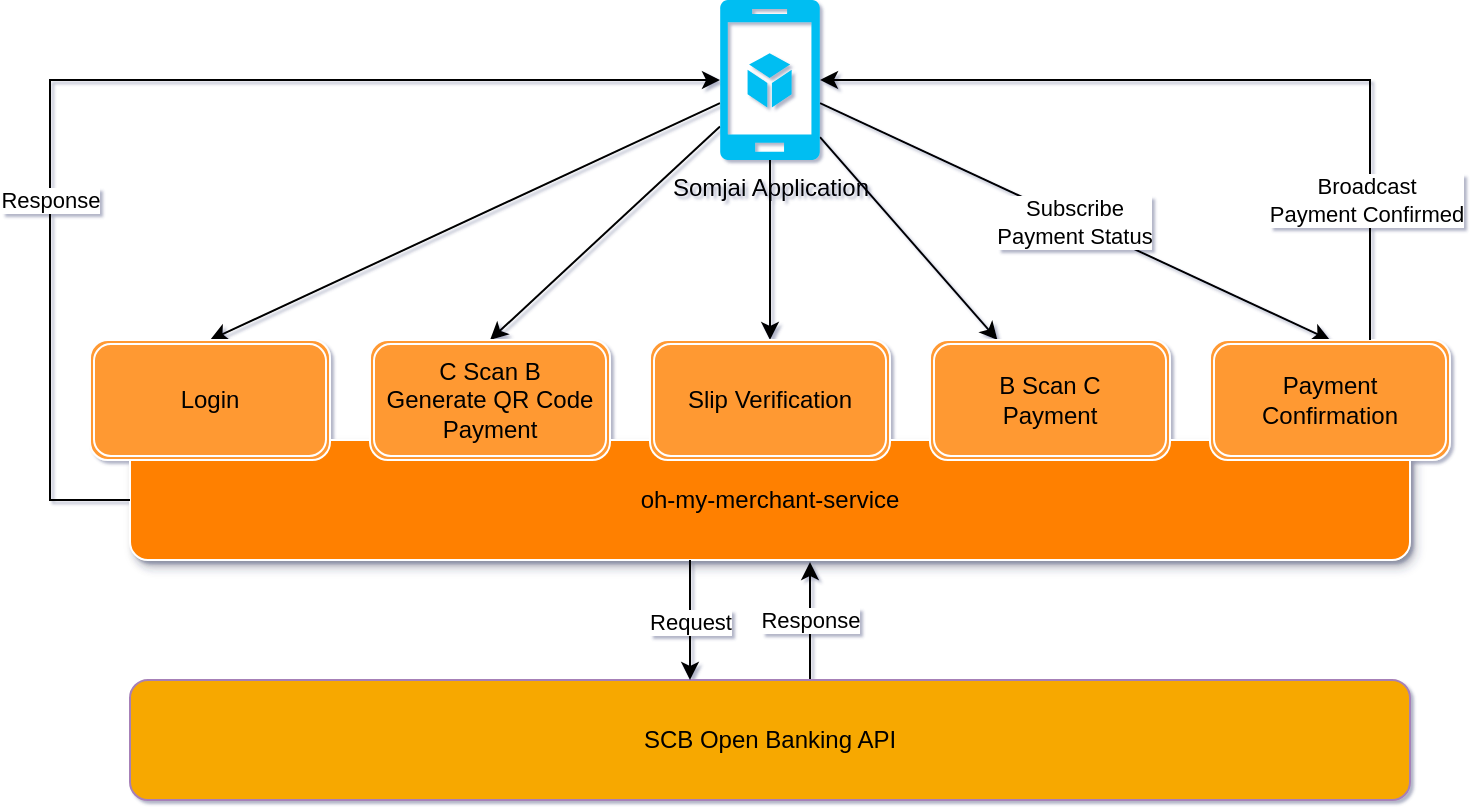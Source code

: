 <mxfile version="13.6.2" type="device"><diagram id="PIfIjaEzEuq91473oL2F" name="Page-1"><mxGraphModel dx="8640" dy="4140" grid="1" gridSize="10" guides="1" tooltips="1" connect="1" arrows="1" fold="1" page="1" pageScale="1" pageWidth="827" pageHeight="1169" math="0" shadow="1"><root><mxCell id="0"/><mxCell id="1" parent="0"/><mxCell id="5AOfghhgOtaQC6Mr6NWB-63" style="edgeStyle=orthogonalEdgeStyle;rounded=0;orthogonalLoop=1;jettySize=auto;html=1;" parent="1" source="5AOfghhgOtaQC6Mr6NWB-21" edge="1"><mxGeometry relative="1" as="geometry"><Array as="points"><mxPoint x="-380" y="381"/></Array><mxPoint x="-380" y="381" as="targetPoint"/></mxGeometry></mxCell><mxCell id="WNgR0RxIiSF5alGPkeSG-3" value="Response" style="edgeLabel;html=1;align=center;verticalAlign=middle;resizable=0;points=[];" parent="5AOfghhgOtaQC6Mr6NWB-63" vertex="1" connectable="0"><mxGeometry x="0.016" relative="1" as="geometry"><mxPoint as="offset"/></mxGeometry></mxCell><mxCell id="5AOfghhgOtaQC6Mr6NWB-21" value="SCB Open Banking API" style="rounded=1;whiteSpace=wrap;html=1;fillColor=#F7A802;strokeColor=#A680B8;" parent="1" vertex="1"><mxGeometry x="-720" y="440" width="640" height="60" as="geometry"/></mxCell><mxCell id="5AOfghhgOtaQC6Mr6NWB-51" style="rounded=0;orthogonalLoop=1;jettySize=auto;html=1;" parent="1" source="EzvvBagTnJBX6XTIiqgM-4" target="5AOfghhgOtaQC6Mr6NWB-41" edge="1"><mxGeometry relative="1" as="geometry"/></mxCell><mxCell id="5AOfghhgOtaQC6Mr6NWB-52" style="rounded=0;orthogonalLoop=1;jettySize=auto;html=1;" parent="1" source="EzvvBagTnJBX6XTIiqgM-4" target="5AOfghhgOtaQC6Mr6NWB-40" edge="1"><mxGeometry relative="1" as="geometry"/></mxCell><mxCell id="5AOfghhgOtaQC6Mr6NWB-53" style="rounded=0;orthogonalLoop=1;jettySize=auto;html=1;entryX=0.5;entryY=0;entryDx=0;entryDy=0;" parent="1" source="EzvvBagTnJBX6XTIiqgM-4" target="5AOfghhgOtaQC6Mr6NWB-39" edge="1"><mxGeometry relative="1" as="geometry"/></mxCell><mxCell id="5AOfghhgOtaQC6Mr6NWB-54" style="rounded=0;orthogonalLoop=1;jettySize=auto;html=1;entryX=0.5;entryY=0;entryDx=0;entryDy=0;" parent="1" source="EzvvBagTnJBX6XTIiqgM-4" target="5AOfghhgOtaQC6Mr6NWB-29" edge="1"><mxGeometry relative="1" as="geometry"/></mxCell><mxCell id="5AOfghhgOtaQC6Mr6NWB-55" value="Subscribe&lt;br&gt;Payment Status" style="rounded=0;orthogonalLoop=1;jettySize=auto;html=1;entryX=0.5;entryY=0;entryDx=0;entryDy=0;" parent="1" source="EzvvBagTnJBX6XTIiqgM-4" target="5AOfghhgOtaQC6Mr6NWB-50" edge="1"><mxGeometry relative="1" as="geometry"/></mxCell><mxCell id="EzvvBagTnJBX6XTIiqgM-4" value="Somjai Application" style="verticalLabelPosition=bottom;html=1;verticalAlign=top;align=center;strokeColor=none;fillColor=#00BEF2;shape=mxgraph.azure.mobile_services;pointerEvents=1;" parent="1" vertex="1"><mxGeometry x="-425" y="100" width="50" height="80" as="geometry"/></mxCell><mxCell id="5AOfghhgOtaQC6Mr6NWB-56" value="" style="group" parent="1" vertex="1" connectable="0"><mxGeometry x="-740" y="270" width="680" height="120" as="geometry"/></mxCell><mxCell id="5AOfghhgOtaQC6Mr6NWB-22" value="oh-my-merchant-service" style="rounded=1;whiteSpace=wrap;html=1;fillColor=#FF8000;shadow=1;strokeColor=#FFFFFF;" parent="5AOfghhgOtaQC6Mr6NWB-56" vertex="1"><mxGeometry x="20" y="50" width="640" height="60" as="geometry"/></mxCell><mxCell id="5AOfghhgOtaQC6Mr6NWB-29" value="&lt;span&gt;Login&lt;/span&gt;" style="shape=ext;double=1;rounded=1;whiteSpace=wrap;html=1;shadow=0;strokeColor=#FFFFFF;fillColor=#FF9933;" parent="5AOfghhgOtaQC6Mr6NWB-56" vertex="1"><mxGeometry width="120" height="60" as="geometry"/></mxCell><mxCell id="5AOfghhgOtaQC6Mr6NWB-39" value="C Scan B&lt;br&gt;Generate QR Code&lt;br&gt;Payment" style="shape=ext;double=1;rounded=1;whiteSpace=wrap;html=1;shadow=0;strokeColor=#FFFFFF;fillColor=#FF9933;" parent="5AOfghhgOtaQC6Mr6NWB-56" vertex="1"><mxGeometry x="140" width="120" height="60" as="geometry"/></mxCell><mxCell id="5AOfghhgOtaQC6Mr6NWB-40" value="B Scan C&lt;br&gt;Payment" style="shape=ext;double=1;rounded=1;whiteSpace=wrap;html=1;shadow=0;strokeColor=#FFFFFF;fillColor=#FF9933;" parent="5AOfghhgOtaQC6Mr6NWB-56" vertex="1"><mxGeometry x="420" width="120" height="60" as="geometry"/></mxCell><mxCell id="5AOfghhgOtaQC6Mr6NWB-41" value="Slip Verification" style="shape=ext;double=1;rounded=1;whiteSpace=wrap;html=1;shadow=0;strokeColor=#FFFFFF;fillColor=#FF9933;" parent="5AOfghhgOtaQC6Mr6NWB-56" vertex="1"><mxGeometry x="280" width="120" height="60" as="geometry"/></mxCell><mxCell id="5AOfghhgOtaQC6Mr6NWB-50" value="Payment Confirmation" style="shape=ext;double=1;rounded=1;whiteSpace=wrap;html=1;shadow=0;strokeColor=#FFFFFF;fillColor=#FF9933;" parent="5AOfghhgOtaQC6Mr6NWB-56" vertex="1"><mxGeometry x="560" width="120" height="60" as="geometry"/></mxCell><mxCell id="5AOfghhgOtaQC6Mr6NWB-59" style="edgeStyle=orthogonalEdgeStyle;rounded=0;orthogonalLoop=1;jettySize=auto;html=1;entryX=1;entryY=0.5;entryDx=0;entryDy=0;entryPerimeter=0;" parent="1" source="5AOfghhgOtaQC6Mr6NWB-50" target="EzvvBagTnJBX6XTIiqgM-4" edge="1"><mxGeometry relative="1" as="geometry"><Array as="points"><mxPoint x="-100" y="140"/></Array></mxGeometry></mxCell><mxCell id="5AOfghhgOtaQC6Mr6NWB-60" value="Broadcast&lt;br&gt;Payment Confirmed" style="edgeLabel;html=1;align=center;verticalAlign=middle;resizable=0;points=[];" parent="5AOfghhgOtaQC6Mr6NWB-59" vertex="1" connectable="0"><mxGeometry x="-0.196" y="97" relative="1" as="geometry"><mxPoint x="30.65" y="-37.06" as="offset"/></mxGeometry></mxCell><mxCell id="5AOfghhgOtaQC6Mr6NWB-62" value="" style="edgeStyle=orthogonalEdgeStyle;rounded=0;orthogonalLoop=1;jettySize=auto;html=1;" parent="1" source="5AOfghhgOtaQC6Mr6NWB-22" target="5AOfghhgOtaQC6Mr6NWB-21" edge="1"><mxGeometry x="-0.333" relative="1" as="geometry"><Array as="points"><mxPoint x="-440" y="400"/><mxPoint x="-440" y="400"/></Array><mxPoint as="offset"/></mxGeometry></mxCell><mxCell id="WNgR0RxIiSF5alGPkeSG-2" value="Request" style="edgeLabel;html=1;align=center;verticalAlign=middle;resizable=0;points=[];" parent="5AOfghhgOtaQC6Mr6NWB-62" vertex="1" connectable="0"><mxGeometry x="-0.272" relative="1" as="geometry"><mxPoint y="8.25" as="offset"/></mxGeometry></mxCell><mxCell id="5AOfghhgOtaQC6Mr6NWB-69" style="edgeStyle=orthogonalEdgeStyle;rounded=0;orthogonalLoop=1;jettySize=auto;html=1;shadow=0;entryX=0;entryY=0.5;entryDx=0;entryDy=0;entryPerimeter=0;" parent="1" source="5AOfghhgOtaQC6Mr6NWB-22" target="EzvvBagTnJBX6XTIiqgM-4" edge="1"><mxGeometry relative="1" as="geometry"><mxPoint x="-780" y="140" as="targetPoint"/><Array as="points"><mxPoint x="-760" y="350"/><mxPoint x="-760" y="140"/></Array></mxGeometry></mxCell><mxCell id="5AOfghhgOtaQC6Mr6NWB-70" value="Response" style="edgeLabel;html=1;align=center;verticalAlign=middle;resizable=0;points=[];" parent="5AOfghhgOtaQC6Mr6NWB-69" vertex="1" connectable="0"><mxGeometry x="-0.423" y="-3" relative="1" as="geometry"><mxPoint x="-3" y="-21" as="offset"/></mxGeometry></mxCell></root></mxGraphModel></diagram></mxfile>
